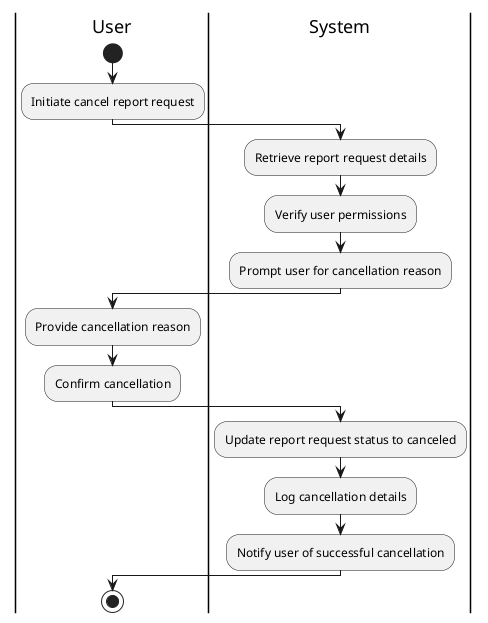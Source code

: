 @startuml "Cancel report request"
|User|
start

:Initiate cancel report request;

|System|
:Retrieve report request details;
:Verify user permissions;
:Prompt user for cancellation reason;

|User|
:Provide cancellation reason;
:Confirm cancellation;

|System|
:Update report request status to canceled;
:Log cancellation details;
:Notify user of successful cancellation;

|User|
stop
@enduml
